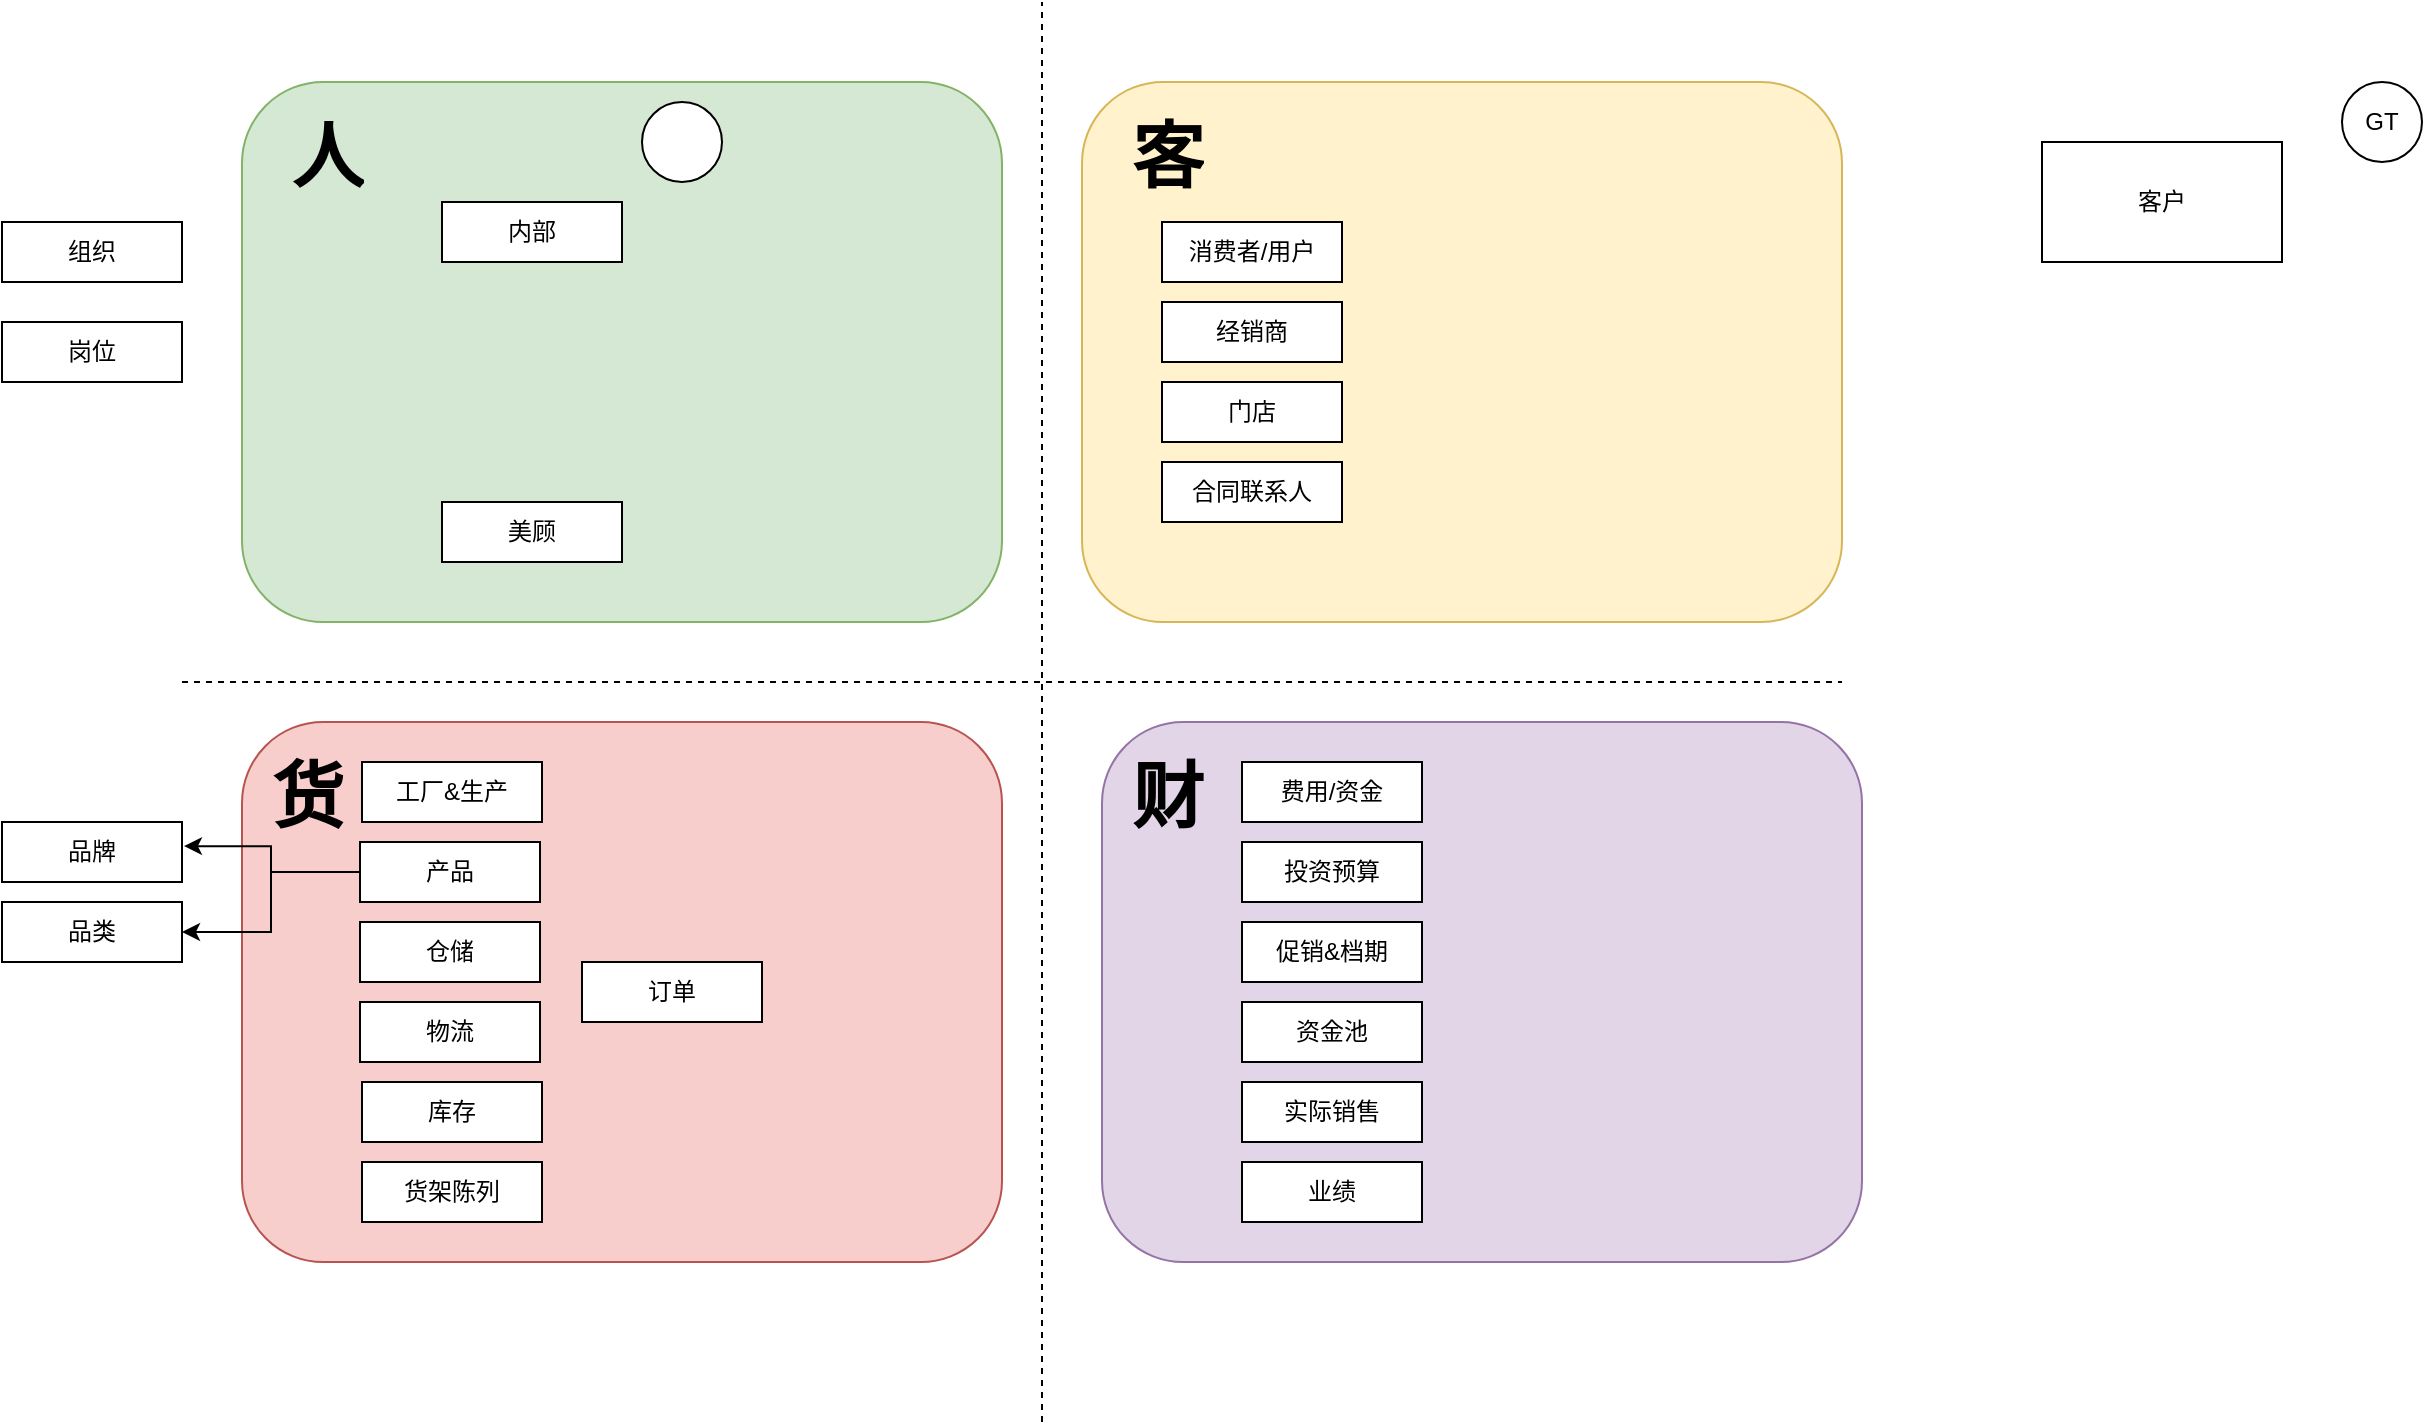 <mxfile version="24.0.2" type="github">
  <diagram name="第 1 页" id="W91yN_0qiP5lytHFLgBo">
    <mxGraphModel dx="2000" dy="734" grid="1" gridSize="10" guides="1" tooltips="1" connect="1" arrows="1" fold="1" page="1" pageScale="1" pageWidth="827" pageHeight="1169" math="0" shadow="0">
      <root>
        <mxCell id="0" />
        <mxCell id="1" parent="0" />
        <mxCell id="Xpc1M87b5wQ-2dFtF_FQ-2" value="" style="endArrow=none;html=1;rounded=0;dashed=1;movable=0;resizable=0;rotatable=0;deletable=0;editable=0;locked=1;connectable=0;" edge="1" parent="1">
          <mxGeometry width="50" height="50" relative="1" as="geometry">
            <mxPoint x="410" y="900" as="sourcePoint" />
            <mxPoint x="410" y="190" as="targetPoint" />
          </mxGeometry>
        </mxCell>
        <mxCell id="Xpc1M87b5wQ-2dFtF_FQ-3" value="" style="rounded=1;whiteSpace=wrap;html=1;fillColor=#d5e8d4;strokeColor=#82b366;movable=0;resizable=0;rotatable=0;deletable=0;editable=0;locked=1;connectable=0;" vertex="1" parent="1">
          <mxGeometry x="10" y="230" width="380" height="270" as="geometry" />
        </mxCell>
        <mxCell id="Xpc1M87b5wQ-2dFtF_FQ-4" value="" style="rounded=1;whiteSpace=wrap;html=1;fillColor=#fff2cc;strokeColor=#d6b656;movable=0;resizable=0;rotatable=0;deletable=0;editable=0;locked=1;connectable=0;" vertex="1" parent="1">
          <mxGeometry x="430" y="230" width="380" height="270" as="geometry" />
        </mxCell>
        <mxCell id="Xpc1M87b5wQ-2dFtF_FQ-5" value="" style="endArrow=none;html=1;rounded=0;dashed=1;movable=0;resizable=0;rotatable=0;deletable=0;editable=0;locked=1;connectable=0;" edge="1" parent="1">
          <mxGeometry width="50" height="50" relative="1" as="geometry">
            <mxPoint x="-20" y="530" as="sourcePoint" />
            <mxPoint x="810" y="530" as="targetPoint" />
          </mxGeometry>
        </mxCell>
        <mxCell id="Xpc1M87b5wQ-2dFtF_FQ-6" value="" style="rounded=1;whiteSpace=wrap;html=1;fillColor=#f8cecc;strokeColor=#b85450;movable=0;resizable=0;rotatable=0;deletable=0;editable=0;locked=1;connectable=0;" vertex="1" parent="1">
          <mxGeometry x="10" y="550" width="380" height="270" as="geometry" />
        </mxCell>
        <mxCell id="Xpc1M87b5wQ-2dFtF_FQ-7" value="" style="rounded=1;whiteSpace=wrap;html=1;fillColor=#e1d5e7;strokeColor=#9673a6;movable=0;resizable=0;rotatable=0;deletable=0;editable=0;locked=1;connectable=0;" vertex="1" parent="1">
          <mxGeometry x="440" y="550" width="380" height="270" as="geometry" />
        </mxCell>
        <mxCell id="Xpc1M87b5wQ-2dFtF_FQ-8" value="内部" style="rounded=0;whiteSpace=wrap;html=1;" vertex="1" parent="1">
          <mxGeometry x="110" y="290" width="90" height="30" as="geometry" />
        </mxCell>
        <mxCell id="Xpc1M87b5wQ-2dFtF_FQ-9" value="美顾" style="rounded=0;whiteSpace=wrap;html=1;" vertex="1" parent="1">
          <mxGeometry x="110" y="440" width="90" height="30" as="geometry" />
        </mxCell>
        <mxCell id="Xpc1M87b5wQ-2dFtF_FQ-13" value="经销商" style="rounded=0;whiteSpace=wrap;html=1;" vertex="1" parent="1">
          <mxGeometry x="470" y="340" width="90" height="30" as="geometry" />
        </mxCell>
        <mxCell id="Xpc1M87b5wQ-2dFtF_FQ-14" value="&lt;h1&gt;&lt;font style=&quot;font-size: 36px;&quot;&gt;人&lt;/font&gt;&lt;/h1&gt;" style="text;html=1;spacing=5;spacingTop=-20;whiteSpace=wrap;overflow=hidden;rounded=0;movable=0;resizable=0;rotatable=0;deletable=0;editable=0;locked=1;connectable=0;" vertex="1" parent="1">
          <mxGeometry x="30" y="240" width="70" height="50" as="geometry" />
        </mxCell>
        <mxCell id="Xpc1M87b5wQ-2dFtF_FQ-15" value="&lt;h1&gt;&lt;font style=&quot;font-size: 36px;&quot;&gt;客&lt;/font&gt;&lt;/h1&gt;" style="text;html=1;spacing=5;spacingTop=-20;whiteSpace=wrap;overflow=hidden;rounded=0;movable=0;resizable=0;rotatable=0;deletable=0;editable=0;locked=1;connectable=0;" vertex="1" parent="1">
          <mxGeometry x="450" y="240" width="70" height="50" as="geometry" />
        </mxCell>
        <mxCell id="Xpc1M87b5wQ-2dFtF_FQ-16" value="&lt;h1&gt;&lt;font style=&quot;font-size: 36px;&quot;&gt;货&lt;/font&gt;&lt;/h1&gt;" style="text;html=1;spacing=5;spacingTop=-20;whiteSpace=wrap;overflow=hidden;rounded=0;movable=0;resizable=0;rotatable=0;deletable=0;editable=0;locked=1;connectable=0;" vertex="1" parent="1">
          <mxGeometry x="20" y="560" width="70" height="50" as="geometry" />
        </mxCell>
        <mxCell id="Xpc1M87b5wQ-2dFtF_FQ-17" value="&lt;h1&gt;&lt;font style=&quot;font-size: 36px;&quot;&gt;财&lt;/font&gt;&lt;/h1&gt;" style="text;html=1;spacing=5;spacingTop=-20;whiteSpace=wrap;overflow=hidden;rounded=0;movable=0;resizable=0;rotatable=0;deletable=0;editable=0;locked=1;connectable=0;" vertex="1" parent="1">
          <mxGeometry x="450" y="560" width="70" height="50" as="geometry" />
        </mxCell>
        <mxCell id="Xpc1M87b5wQ-2dFtF_FQ-18" value="消费者/用户" style="rounded=0;whiteSpace=wrap;html=1;" vertex="1" parent="1">
          <mxGeometry x="470" y="300" width="90" height="30" as="geometry" />
        </mxCell>
        <mxCell id="Xpc1M87b5wQ-2dFtF_FQ-19" value="门店" style="rounded=0;whiteSpace=wrap;html=1;" vertex="1" parent="1">
          <mxGeometry x="470" y="380" width="90" height="30" as="geometry" />
        </mxCell>
        <mxCell id="Xpc1M87b5wQ-2dFtF_FQ-21" value="组织" style="rounded=0;whiteSpace=wrap;html=1;" vertex="1" parent="1">
          <mxGeometry x="-110" y="300" width="90" height="30" as="geometry" />
        </mxCell>
        <mxCell id="Xpc1M87b5wQ-2dFtF_FQ-23" value="岗位" style="rounded=0;whiteSpace=wrap;html=1;" vertex="1" parent="1">
          <mxGeometry x="-110" y="350" width="90" height="30" as="geometry" />
        </mxCell>
        <mxCell id="Xpc1M87b5wQ-2dFtF_FQ-50" style="edgeStyle=orthogonalEdgeStyle;rounded=0;orthogonalLoop=1;jettySize=auto;html=1;exitX=0;exitY=0.5;exitDx=0;exitDy=0;entryX=1;entryY=0.5;entryDx=0;entryDy=0;" edge="1" parent="1" source="Xpc1M87b5wQ-2dFtF_FQ-27" target="Xpc1M87b5wQ-2dFtF_FQ-29">
          <mxGeometry relative="1" as="geometry" />
        </mxCell>
        <mxCell id="Xpc1M87b5wQ-2dFtF_FQ-27" value="产品" style="rounded=0;whiteSpace=wrap;html=1;" vertex="1" parent="1">
          <mxGeometry x="69" y="610" width="90" height="30" as="geometry" />
        </mxCell>
        <mxCell id="Xpc1M87b5wQ-2dFtF_FQ-28" value="品牌" style="rounded=0;whiteSpace=wrap;html=1;" vertex="1" parent="1">
          <mxGeometry x="-110" y="600" width="90" height="30" as="geometry" />
        </mxCell>
        <mxCell id="Xpc1M87b5wQ-2dFtF_FQ-29" value="品类" style="rounded=0;whiteSpace=wrap;html=1;" vertex="1" parent="1">
          <mxGeometry x="-110" y="640" width="90" height="30" as="geometry" />
        </mxCell>
        <mxCell id="Xpc1M87b5wQ-2dFtF_FQ-30" value="货架陈列" style="rounded=0;whiteSpace=wrap;html=1;" vertex="1" parent="1">
          <mxGeometry x="70" y="770" width="90" height="30" as="geometry" />
        </mxCell>
        <mxCell id="Xpc1M87b5wQ-2dFtF_FQ-31" value="物流" style="rounded=0;whiteSpace=wrap;html=1;" vertex="1" parent="1">
          <mxGeometry x="69" y="690" width="90" height="30" as="geometry" />
        </mxCell>
        <mxCell id="Xpc1M87b5wQ-2dFtF_FQ-32" value="库存" style="rounded=0;whiteSpace=wrap;html=1;" vertex="1" parent="1">
          <mxGeometry x="70" y="730" width="90" height="30" as="geometry" />
        </mxCell>
        <mxCell id="Xpc1M87b5wQ-2dFtF_FQ-33" value="仓储" style="rounded=0;whiteSpace=wrap;html=1;" vertex="1" parent="1">
          <mxGeometry x="69" y="650" width="90" height="30" as="geometry" />
        </mxCell>
        <mxCell id="Xpc1M87b5wQ-2dFtF_FQ-35" value="费用/资金" style="rounded=0;whiteSpace=wrap;html=1;" vertex="1" parent="1">
          <mxGeometry x="510" y="570" width="90" height="30" as="geometry" />
        </mxCell>
        <mxCell id="Xpc1M87b5wQ-2dFtF_FQ-36" value="投资预算" style="rounded=0;whiteSpace=wrap;html=1;" vertex="1" parent="1">
          <mxGeometry x="510" y="610" width="90" height="30" as="geometry" />
        </mxCell>
        <mxCell id="Xpc1M87b5wQ-2dFtF_FQ-39" value="促销&amp;amp;档期" style="rounded=0;whiteSpace=wrap;html=1;" vertex="1" parent="1">
          <mxGeometry x="510" y="650" width="90" height="30" as="geometry" />
        </mxCell>
        <mxCell id="Xpc1M87b5wQ-2dFtF_FQ-40" value="工厂&amp;amp;生产" style="rounded=0;whiteSpace=wrap;html=1;" vertex="1" parent="1">
          <mxGeometry x="70" y="570" width="90" height="30" as="geometry" />
        </mxCell>
        <mxCell id="Xpc1M87b5wQ-2dFtF_FQ-41" value="订单" style="rounded=0;whiteSpace=wrap;html=1;" vertex="1" parent="1">
          <mxGeometry x="180" y="670" width="90" height="30" as="geometry" />
        </mxCell>
        <mxCell id="Xpc1M87b5wQ-2dFtF_FQ-46" value="业绩" style="rounded=0;whiteSpace=wrap;html=1;" vertex="1" parent="1">
          <mxGeometry x="510" y="770" width="90" height="30" as="geometry" />
        </mxCell>
        <mxCell id="Xpc1M87b5wQ-2dFtF_FQ-47" value="资金池" style="rounded=0;whiteSpace=wrap;html=1;" vertex="1" parent="1">
          <mxGeometry x="510" y="690" width="90" height="30" as="geometry" />
        </mxCell>
        <mxCell id="Xpc1M87b5wQ-2dFtF_FQ-48" value="实际销售" style="rounded=0;whiteSpace=wrap;html=1;" vertex="1" parent="1">
          <mxGeometry x="510" y="730" width="90" height="30" as="geometry" />
        </mxCell>
        <mxCell id="Xpc1M87b5wQ-2dFtF_FQ-49" style="edgeStyle=orthogonalEdgeStyle;rounded=0;orthogonalLoop=1;jettySize=auto;html=1;exitX=0;exitY=0.5;exitDx=0;exitDy=0;entryX=1.011;entryY=0.402;entryDx=0;entryDy=0;entryPerimeter=0;" edge="1" parent="1" source="Xpc1M87b5wQ-2dFtF_FQ-27" target="Xpc1M87b5wQ-2dFtF_FQ-28">
          <mxGeometry relative="1" as="geometry" />
        </mxCell>
        <mxCell id="Xpc1M87b5wQ-2dFtF_FQ-51" value="合同联系人" style="rounded=0;whiteSpace=wrap;html=1;" vertex="1" parent="1">
          <mxGeometry x="470" y="420" width="90" height="30" as="geometry" />
        </mxCell>
        <mxCell id="Xpc1M87b5wQ-2dFtF_FQ-52" value="" style="ellipse;whiteSpace=wrap;html=1;aspect=fixed;" vertex="1" parent="1">
          <mxGeometry x="210" y="240" width="40" height="40" as="geometry" />
        </mxCell>
        <mxCell id="Xpc1M87b5wQ-2dFtF_FQ-55" value="GT" style="ellipse;whiteSpace=wrap;html=1;aspect=fixed;" vertex="1" parent="1">
          <mxGeometry x="1060" y="230" width="40" height="40" as="geometry" />
        </mxCell>
        <mxCell id="Xpc1M87b5wQ-2dFtF_FQ-58" value="客户" style="rounded=0;whiteSpace=wrap;html=1;" vertex="1" parent="1">
          <mxGeometry x="910" y="260" width="120" height="60" as="geometry" />
        </mxCell>
      </root>
    </mxGraphModel>
  </diagram>
</mxfile>
